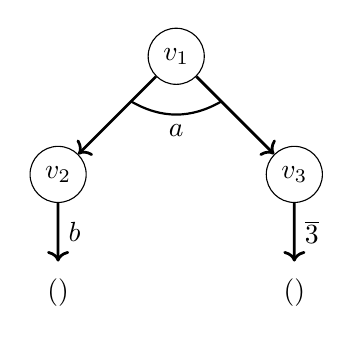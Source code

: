 \begin{tikzpicture}[
  scale=0.8,
  node distance = 1.5cm,
  tnode/.style={circle, text centered, draw=black},
  lnode/.style={circle, text centered},
  arw/.style={->, line width=1pt},
  symline/.style={-, line width=0.8pt}
  ]

\node [tnode] (v1) {$v_1$};
\node [tnode, left of=v1, below of=v1] (v2) {$v_2$};
\node [left of=v1, below of=v1, above of=v2, right of=v2, yshift=1cm, xshift=0.8cm] (v1v2) {};
\node [tnode, right of=v1, below of=v1] (v3) {$v_3$};
\node [left of=v1, below of=v1, above of=v3, right of=v3, yshift=1cm, xshift=-0.8cm] (v1v3) {};
\node [lnode, below of=v2] (v02) {$()$};
\node [lnode, below of=v3] (v03) {$()$};

\draw [arw] (v1) -- (v2);
\draw [arw] (v1) -- (v3);
\draw [arw] (v2) -- node [midway, right] {$b$} (v02);
\draw [arw] (v3) -- node [midway, right] {$\overline{3}$} (v03);

\draw [symline] (v1v2) edge [bend right] node [midway, below] {$a$} (v1v3);

\end{tikzpicture}
